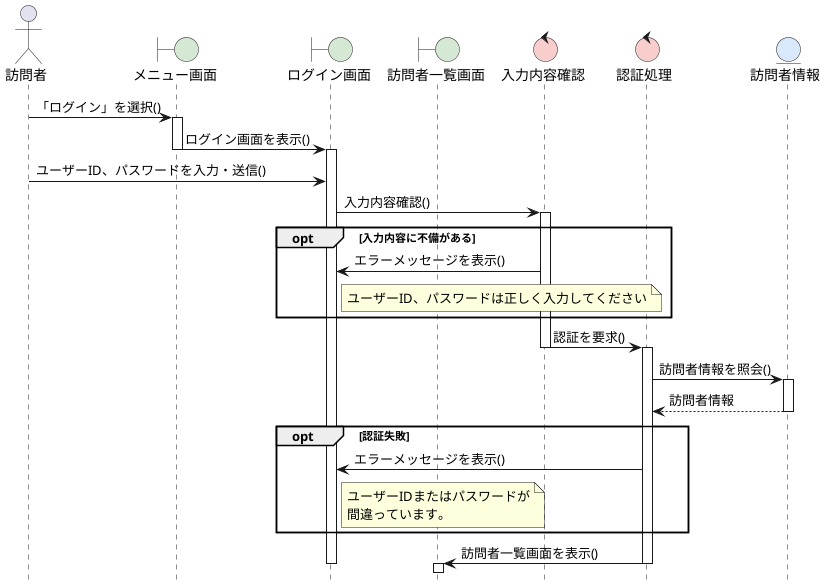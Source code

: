 @startuml Web訪問者システム-ログイン機能シーケンス図
hide footbox
skinparam boundaryBackgroundColor #D5E8D4
skinparam controlBackgroundColor  #F8CECC
skinparam entityBackgroundColor   #DAE8FC
 
actor 訪問者 as A
boundary メニュー画面 as B1
boundary ログイン画面 as B2
boundary 訪問者一覧画面 as B3
control 入力内容確認 as C1
control 認証処理 as C2
entity 訪問者情報 as E
 
A -> B1: 「ログイン」を選択()
activate B1
 
B1 -> B2: ログイン画面を表示()
deactivate B1
activate B2
 
A -> B2: ユーザーID、パスワードを入力・送信()
 
B2 -> C1: 入力内容確認()
activate C1
 
opt 入力内容に不備がある
    C1 -> B2: エラーメッセージを表示()
    note right of B2
     ユーザーID、パスワードは正しく入力してください
    end note
end
 
C1 -> C2: 認証を要求()
deactivate C1
activate C2
 
C2 -> E: 訪問者情報を照会()
activate E
 
E --> C2: 訪問者情報
deactivate E
 
opt 認証失敗
    C2 -> B2: エラーメッセージを表示()
    note right of B2
     ユーザーIDまたはパスワードが
     間違っています。
    end note
end
 
' 認証成功
C2 -> B3: 訪問者一覧画面を表示()
deactivate C2
deactivate B2
activate B3
 
@enduml